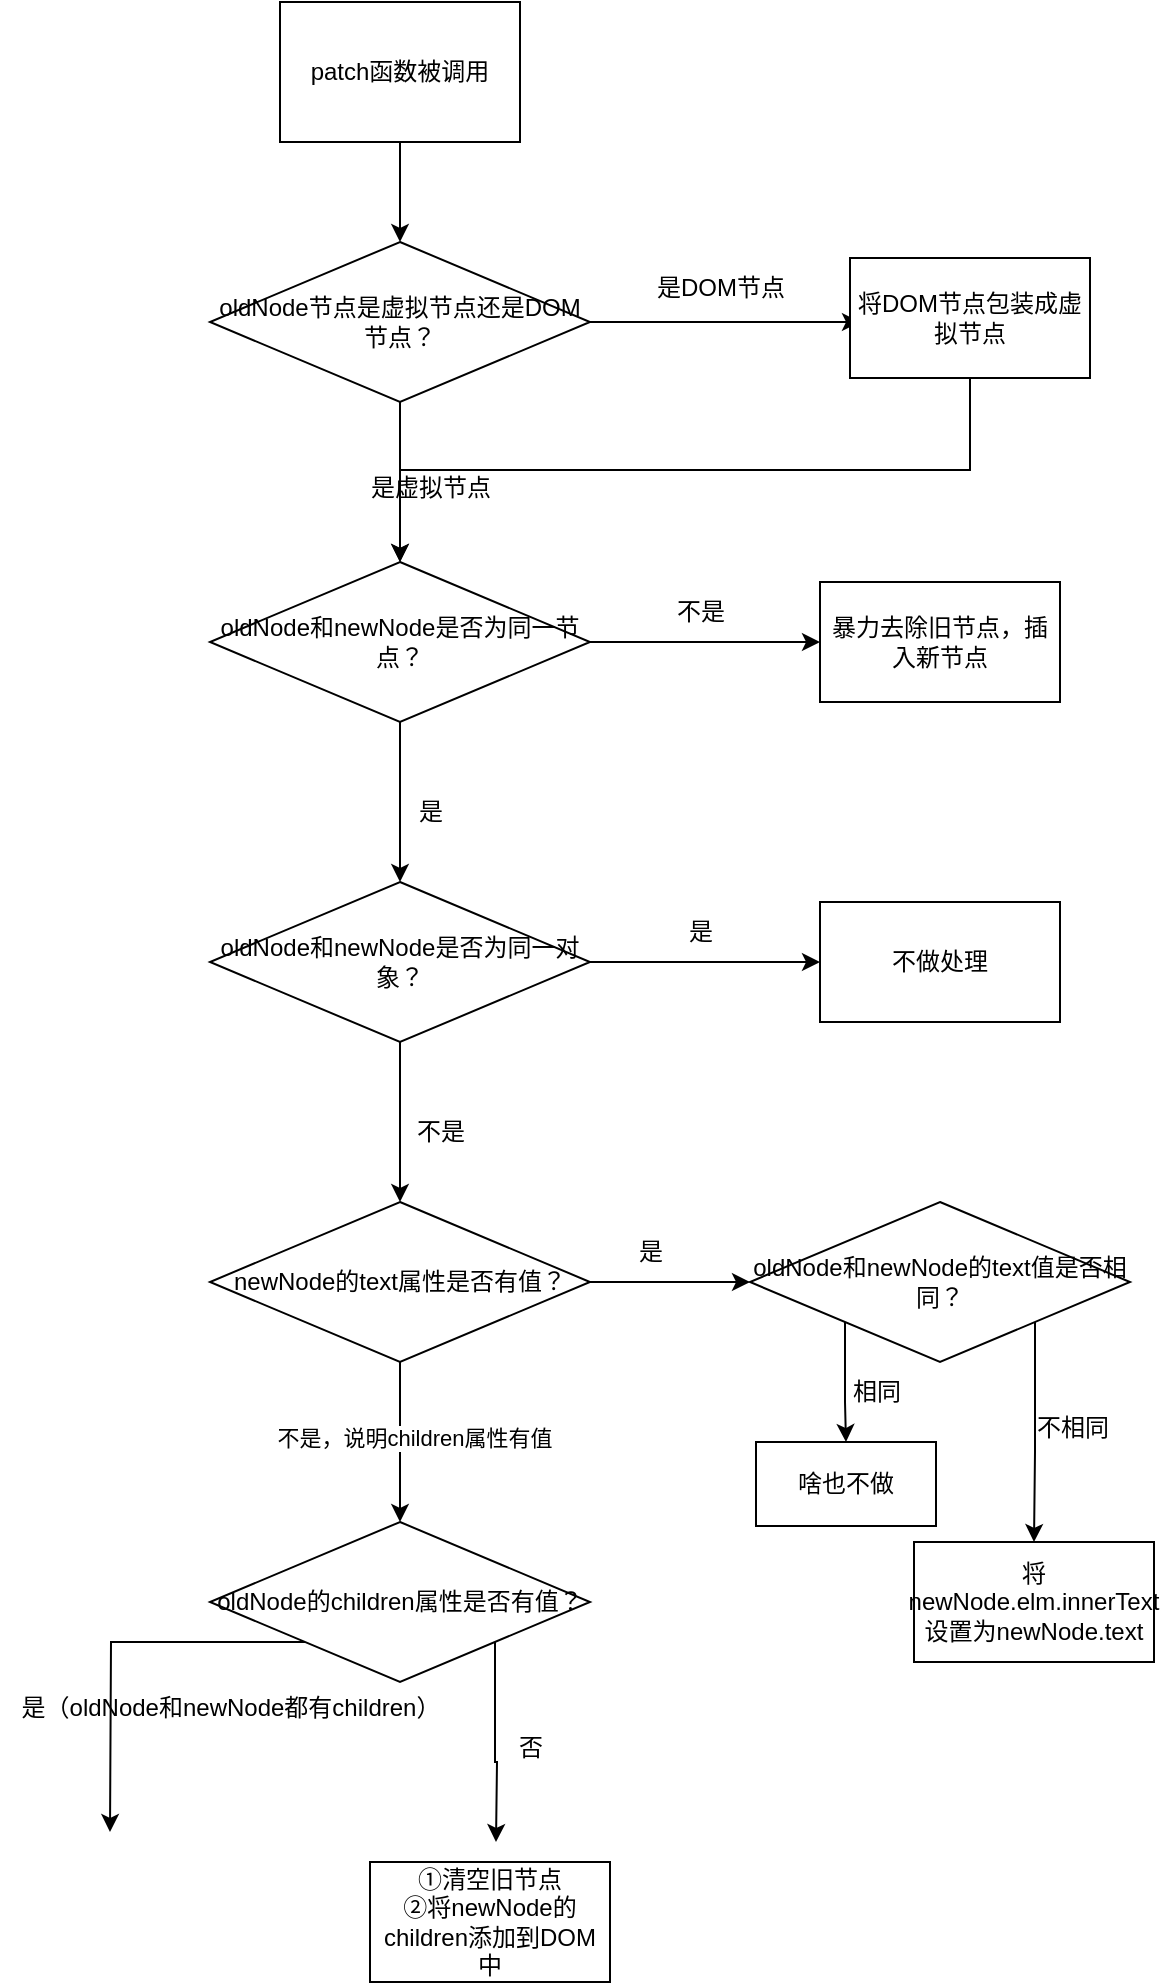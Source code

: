 <mxfile version="21.7.5" type="github">
  <diagram name="第 1 页" id="0MGnlaVQAGwbfduyAAXJ">
    <mxGraphModel dx="1050" dy="549" grid="1" gridSize="10" guides="1" tooltips="1" connect="1" arrows="1" fold="1" page="1" pageScale="1" pageWidth="827" pageHeight="1569" math="0" shadow="0">
      <root>
        <mxCell id="0" />
        <mxCell id="1" parent="0" />
        <mxCell id="C5cpUHnBaNanRT-I6z-A-9" value="" style="edgeStyle=orthogonalEdgeStyle;rounded=0;orthogonalLoop=1;jettySize=auto;html=1;" parent="1" source="C5cpUHnBaNanRT-I6z-A-3" edge="1">
          <mxGeometry relative="1" as="geometry">
            <mxPoint x="555" y="220" as="targetPoint" />
          </mxGeometry>
        </mxCell>
        <mxCell id="C5cpUHnBaNanRT-I6z-A-13" value="" style="edgeStyle=orthogonalEdgeStyle;rounded=0;orthogonalLoop=1;jettySize=auto;html=1;" parent="1" source="C5cpUHnBaNanRT-I6z-A-3" target="C5cpUHnBaNanRT-I6z-A-12" edge="1">
          <mxGeometry relative="1" as="geometry" />
        </mxCell>
        <mxCell id="C5cpUHnBaNanRT-I6z-A-3" value="oldNode节点是虚拟节点还是DOM节点？" style="rhombus;whiteSpace=wrap;html=1;" parent="1" vertex="1">
          <mxGeometry x="230" y="180" width="190" height="80" as="geometry" />
        </mxCell>
        <mxCell id="C5cpUHnBaNanRT-I6z-A-7" style="edgeStyle=orthogonalEdgeStyle;rounded=0;orthogonalLoop=1;jettySize=auto;html=1;exitX=0.5;exitY=1;exitDx=0;exitDy=0;entryX=0.5;entryY=0;entryDx=0;entryDy=0;" parent="1" source="C5cpUHnBaNanRT-I6z-A-4" target="C5cpUHnBaNanRT-I6z-A-3" edge="1">
          <mxGeometry relative="1" as="geometry" />
        </mxCell>
        <mxCell id="C5cpUHnBaNanRT-I6z-A-4" value="patch函数被调用" style="rounded=0;whiteSpace=wrap;html=1;" parent="1" vertex="1">
          <mxGeometry x="265" y="60" width="120" height="70" as="geometry" />
        </mxCell>
        <mxCell id="C5cpUHnBaNanRT-I6z-A-10" value="是DOM节点" style="text;html=1;align=center;verticalAlign=middle;resizable=0;points=[];autosize=1;strokeColor=none;fillColor=none;" parent="1" vertex="1">
          <mxGeometry x="440" y="188" width="90" height="30" as="geometry" />
        </mxCell>
        <mxCell id="C5cpUHnBaNanRT-I6z-A-15" style="edgeStyle=orthogonalEdgeStyle;rounded=0;orthogonalLoop=1;jettySize=auto;html=1;exitX=0.5;exitY=1;exitDx=0;exitDy=0;entryX=0.5;entryY=0;entryDx=0;entryDy=0;" parent="1" source="C5cpUHnBaNanRT-I6z-A-11" target="C5cpUHnBaNanRT-I6z-A-12" edge="1">
          <mxGeometry relative="1" as="geometry" />
        </mxCell>
        <mxCell id="C5cpUHnBaNanRT-I6z-A-11" value="将DOM节点包装成虚拟节点" style="rounded=0;whiteSpace=wrap;html=1;" parent="1" vertex="1">
          <mxGeometry x="550" y="188" width="120" height="60" as="geometry" />
        </mxCell>
        <mxCell id="C5cpUHnBaNanRT-I6z-A-17" value="" style="edgeStyle=orthogonalEdgeStyle;rounded=0;orthogonalLoop=1;jettySize=auto;html=1;" parent="1" source="C5cpUHnBaNanRT-I6z-A-12" target="C5cpUHnBaNanRT-I6z-A-16" edge="1">
          <mxGeometry relative="1" as="geometry" />
        </mxCell>
        <mxCell id="C5cpUHnBaNanRT-I6z-A-20" value="" style="edgeStyle=orthogonalEdgeStyle;rounded=0;orthogonalLoop=1;jettySize=auto;html=1;" parent="1" source="C5cpUHnBaNanRT-I6z-A-12" target="C5cpUHnBaNanRT-I6z-A-19" edge="1">
          <mxGeometry relative="1" as="geometry" />
        </mxCell>
        <mxCell id="C5cpUHnBaNanRT-I6z-A-12" value="oldNode和newNode是否为同一节点？" style="rhombus;whiteSpace=wrap;html=1;" parent="1" vertex="1">
          <mxGeometry x="230" y="340" width="190" height="80" as="geometry" />
        </mxCell>
        <mxCell id="C5cpUHnBaNanRT-I6z-A-14" value="是虚拟节点" style="text;html=1;align=center;verticalAlign=middle;resizable=0;points=[];autosize=1;strokeColor=none;fillColor=none;" parent="1" vertex="1">
          <mxGeometry x="300" y="288" width="80" height="30" as="geometry" />
        </mxCell>
        <mxCell id="C5cpUHnBaNanRT-I6z-A-16" value="暴力去除旧节点，插入新节点" style="whiteSpace=wrap;html=1;" parent="1" vertex="1">
          <mxGeometry x="535" y="350" width="120" height="60" as="geometry" />
        </mxCell>
        <mxCell id="C5cpUHnBaNanRT-I6z-A-18" value="不是" style="text;html=1;align=center;verticalAlign=middle;resizable=0;points=[];autosize=1;strokeColor=none;fillColor=none;" parent="1" vertex="1">
          <mxGeometry x="450" y="350" width="50" height="30" as="geometry" />
        </mxCell>
        <mxCell id="C5cpUHnBaNanRT-I6z-A-23" value="" style="edgeStyle=orthogonalEdgeStyle;rounded=0;orthogonalLoop=1;jettySize=auto;html=1;" parent="1" source="C5cpUHnBaNanRT-I6z-A-19" target="C5cpUHnBaNanRT-I6z-A-22" edge="1">
          <mxGeometry relative="1" as="geometry" />
        </mxCell>
        <mxCell id="C5cpUHnBaNanRT-I6z-A-26" value="" style="edgeStyle=orthogonalEdgeStyle;rounded=0;orthogonalLoop=1;jettySize=auto;html=1;" parent="1" source="C5cpUHnBaNanRT-I6z-A-19" target="C5cpUHnBaNanRT-I6z-A-25" edge="1">
          <mxGeometry relative="1" as="geometry" />
        </mxCell>
        <mxCell id="C5cpUHnBaNanRT-I6z-A-19" value="oldNode和newNode是否为同一对象？" style="rhombus;whiteSpace=wrap;html=1;" parent="1" vertex="1">
          <mxGeometry x="230" y="500" width="190" height="80" as="geometry" />
        </mxCell>
        <mxCell id="C5cpUHnBaNanRT-I6z-A-21" value="是" style="text;html=1;align=center;verticalAlign=middle;resizable=0;points=[];autosize=1;strokeColor=none;fillColor=none;" parent="1" vertex="1">
          <mxGeometry x="320" y="450" width="40" height="30" as="geometry" />
        </mxCell>
        <mxCell id="C5cpUHnBaNanRT-I6z-A-22" value="不做处理" style="whiteSpace=wrap;html=1;" parent="1" vertex="1">
          <mxGeometry x="535" y="510" width="120" height="60" as="geometry" />
        </mxCell>
        <mxCell id="C5cpUHnBaNanRT-I6z-A-24" value="是" style="text;html=1;align=center;verticalAlign=middle;resizable=0;points=[];autosize=1;strokeColor=none;fillColor=none;" parent="1" vertex="1">
          <mxGeometry x="455" y="510" width="40" height="30" as="geometry" />
        </mxCell>
        <mxCell id="C5cpUHnBaNanRT-I6z-A-35" value="" style="edgeStyle=orthogonalEdgeStyle;rounded=0;orthogonalLoop=1;jettySize=auto;html=1;" parent="1" source="C5cpUHnBaNanRT-I6z-A-25" target="C5cpUHnBaNanRT-I6z-A-34" edge="1">
          <mxGeometry relative="1" as="geometry" />
        </mxCell>
        <mxCell id="C5cpUHnBaNanRT-I6z-A-46" value="" style="edgeStyle=orthogonalEdgeStyle;rounded=0;orthogonalLoop=1;jettySize=auto;html=1;" parent="1" source="C5cpUHnBaNanRT-I6z-A-25" target="C5cpUHnBaNanRT-I6z-A-45" edge="1">
          <mxGeometry relative="1" as="geometry" />
        </mxCell>
        <mxCell id="C5cpUHnBaNanRT-I6z-A-47" value="不是，说明children属性有值" style="edgeLabel;html=1;align=center;verticalAlign=middle;resizable=0;points=[];" parent="C5cpUHnBaNanRT-I6z-A-46" vertex="1" connectable="0">
          <mxGeometry x="-0.06" y="7" relative="1" as="geometry">
            <mxPoint as="offset" />
          </mxGeometry>
        </mxCell>
        <mxCell id="C5cpUHnBaNanRT-I6z-A-25" value="newNode的text属性是否有值？" style="rhombus;whiteSpace=wrap;html=1;" parent="1" vertex="1">
          <mxGeometry x="230" y="660" width="190" height="80" as="geometry" />
        </mxCell>
        <mxCell id="C5cpUHnBaNanRT-I6z-A-27" value="不是" style="text;html=1;align=center;verticalAlign=middle;resizable=0;points=[];autosize=1;strokeColor=none;fillColor=none;" parent="1" vertex="1">
          <mxGeometry x="320" y="610" width="50" height="30" as="geometry" />
        </mxCell>
        <mxCell id="C5cpUHnBaNanRT-I6z-A-28" value="将newNode.elm.innerText设置为newNode.text" style="whiteSpace=wrap;html=1;" parent="1" vertex="1">
          <mxGeometry x="582" y="830" width="120" height="60" as="geometry" />
        </mxCell>
        <mxCell id="C5cpUHnBaNanRT-I6z-A-37" style="edgeStyle=orthogonalEdgeStyle;rounded=0;orthogonalLoop=1;jettySize=auto;html=1;exitX=1;exitY=1;exitDx=0;exitDy=0;entryX=0.5;entryY=0;entryDx=0;entryDy=0;" parent="1" source="C5cpUHnBaNanRT-I6z-A-34" target="C5cpUHnBaNanRT-I6z-A-28" edge="1">
          <mxGeometry relative="1" as="geometry" />
        </mxCell>
        <mxCell id="C5cpUHnBaNanRT-I6z-A-42" style="edgeStyle=orthogonalEdgeStyle;rounded=0;orthogonalLoop=1;jettySize=auto;html=1;exitX=0;exitY=1;exitDx=0;exitDy=0;entryX=0.5;entryY=0;entryDx=0;entryDy=0;" parent="1" source="C5cpUHnBaNanRT-I6z-A-34" target="C5cpUHnBaNanRT-I6z-A-40" edge="1">
          <mxGeometry relative="1" as="geometry" />
        </mxCell>
        <mxCell id="C5cpUHnBaNanRT-I6z-A-34" value="oldNode和newNode的text值是否相同？" style="rhombus;whiteSpace=wrap;html=1;" parent="1" vertex="1">
          <mxGeometry x="500" y="660" width="190" height="80" as="geometry" />
        </mxCell>
        <mxCell id="C5cpUHnBaNanRT-I6z-A-36" value="是" style="text;html=1;align=center;verticalAlign=middle;resizable=0;points=[];autosize=1;strokeColor=none;fillColor=none;" parent="1" vertex="1">
          <mxGeometry x="430" y="670" width="40" height="30" as="geometry" />
        </mxCell>
        <mxCell id="C5cpUHnBaNanRT-I6z-A-38" value="不相同" style="text;html=1;align=center;verticalAlign=middle;resizable=0;points=[];autosize=1;strokeColor=none;fillColor=none;" parent="1" vertex="1">
          <mxGeometry x="631" y="758" width="60" height="30" as="geometry" />
        </mxCell>
        <mxCell id="C5cpUHnBaNanRT-I6z-A-40" value="啥也不做" style="rounded=0;whiteSpace=wrap;html=1;" parent="1" vertex="1">
          <mxGeometry x="503" y="780" width="90" height="42" as="geometry" />
        </mxCell>
        <mxCell id="C5cpUHnBaNanRT-I6z-A-43" value="相同" style="text;html=1;align=center;verticalAlign=middle;resizable=0;points=[];autosize=1;strokeColor=none;fillColor=none;" parent="1" vertex="1">
          <mxGeometry x="538" y="740" width="50" height="30" as="geometry" />
        </mxCell>
        <mxCell id="C5cpUHnBaNanRT-I6z-A-48" style="edgeStyle=orthogonalEdgeStyle;rounded=0;orthogonalLoop=1;jettySize=auto;html=1;exitX=1;exitY=1;exitDx=0;exitDy=0;" parent="1" source="C5cpUHnBaNanRT-I6z-A-45" edge="1">
          <mxGeometry relative="1" as="geometry">
            <mxPoint x="373" y="980" as="targetPoint" />
          </mxGeometry>
        </mxCell>
        <mxCell id="C5cpUHnBaNanRT-I6z-A-52" style="edgeStyle=orthogonalEdgeStyle;rounded=0;orthogonalLoop=1;jettySize=auto;html=1;exitX=0;exitY=1;exitDx=0;exitDy=0;" parent="1" source="C5cpUHnBaNanRT-I6z-A-45" edge="1">
          <mxGeometry relative="1" as="geometry">
            <mxPoint x="180" y="975" as="targetPoint" />
          </mxGeometry>
        </mxCell>
        <mxCell id="C5cpUHnBaNanRT-I6z-A-45" value="oldNode的children属性是否有值？" style="rhombus;whiteSpace=wrap;html=1;" parent="1" vertex="1">
          <mxGeometry x="230" y="820" width="190" height="80" as="geometry" />
        </mxCell>
        <mxCell id="C5cpUHnBaNanRT-I6z-A-49" value="①清空旧节点&lt;br style=&quot;border-color: var(--border-color);&quot;&gt;②将newNode的children添加到DOM中" style="rounded=0;whiteSpace=wrap;html=1;" parent="1" vertex="1">
          <mxGeometry x="310" y="990" width="120" height="60" as="geometry" />
        </mxCell>
        <mxCell id="C5cpUHnBaNanRT-I6z-A-50" value="否" style="text;html=1;align=center;verticalAlign=middle;resizable=0;points=[];autosize=1;strokeColor=none;fillColor=none;" parent="1" vertex="1">
          <mxGeometry x="370" y="918" width="40" height="30" as="geometry" />
        </mxCell>
        <mxCell id="C5cpUHnBaNanRT-I6z-A-53" value="是（oldNode和newNode都有children）" style="text;html=1;align=center;verticalAlign=middle;resizable=0;points=[];autosize=1;strokeColor=none;fillColor=none;" parent="1" vertex="1">
          <mxGeometry x="125" y="898" width="230" height="30" as="geometry" />
        </mxCell>
      </root>
    </mxGraphModel>
  </diagram>
</mxfile>
